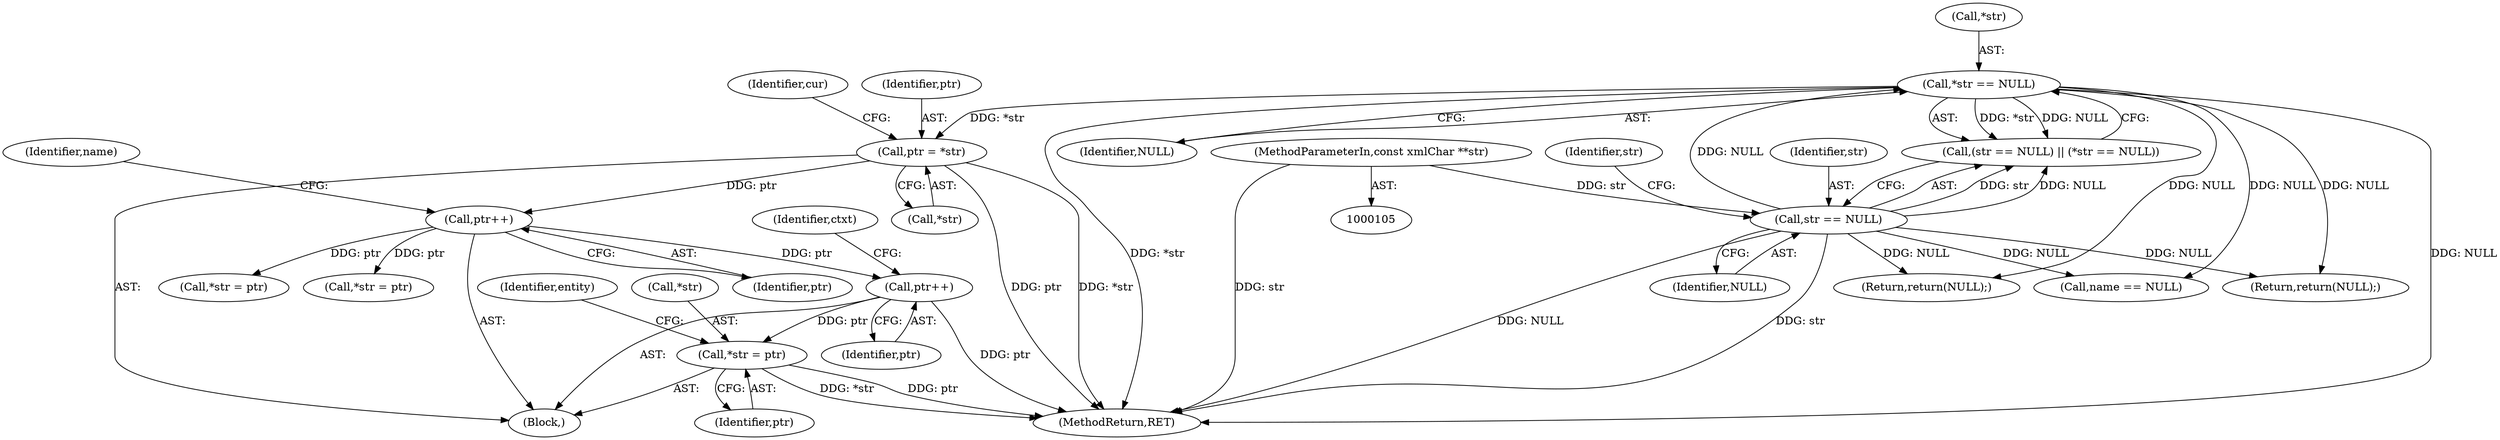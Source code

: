 digraph "0_Chrome_d0947db40187f4708c58e64cbd6013faf9eddeed_35@pointer" {
"1000293" [label="(Call,*str = ptr)"];
"1000185" [label="(Call,ptr++)"];
"1000141" [label="(Call,ptr++)"];
"1000127" [label="(Call,ptr = *str)"];
"1000121" [label="(Call,*str == NULL)"];
"1000118" [label="(Call,str == NULL)"];
"1000107" [label="(MethodParameterIn,const xmlChar **str)"];
"1000108" [label="(Block,)"];
"1000185" [label="(Call,ptr++)"];
"1000179" [label="(Call,*str = ptr)"];
"1000124" [label="(Identifier,NULL)"];
"1000118" [label="(Call,str == NULL)"];
"1000129" [label="(Call,*str)"];
"1000107" [label="(MethodParameterIn,const xmlChar **str)"];
"1000127" [label="(Call,ptr = *str)"];
"1000141" [label="(Call,ptr++)"];
"1000298" [label="(Identifier,entity)"];
"1000142" [label="(Identifier,ptr)"];
"1000186" [label="(Identifier,ptr)"];
"1000296" [label="(Identifier,ptr)"];
"1000125" [label="(Return,return(NULL);)"];
"1000119" [label="(Identifier,str)"];
"1000158" [label="(Call,*str = ptr)"];
"1000150" [label="(Call,name == NULL)"];
"1000117" [label="(Call,(str == NULL) || (*str == NULL))"];
"1000122" [label="(Call,*str)"];
"1000293" [label="(Call,*str = ptr)"];
"1000123" [label="(Identifier,str)"];
"1000144" [label="(Identifier,name)"];
"1000299" [label="(MethodReturn,RET)"];
"1000139" [label="(Return,return(NULL);)"];
"1000294" [label="(Call,*str)"];
"1000189" [label="(Identifier,ctxt)"];
"1000132" [label="(Identifier,cur)"];
"1000121" [label="(Call,*str == NULL)"];
"1000128" [label="(Identifier,ptr)"];
"1000120" [label="(Identifier,NULL)"];
"1000293" -> "1000108"  [label="AST: "];
"1000293" -> "1000296"  [label="CFG: "];
"1000294" -> "1000293"  [label="AST: "];
"1000296" -> "1000293"  [label="AST: "];
"1000298" -> "1000293"  [label="CFG: "];
"1000293" -> "1000299"  [label="DDG: *str"];
"1000293" -> "1000299"  [label="DDG: ptr"];
"1000185" -> "1000293"  [label="DDG: ptr"];
"1000185" -> "1000108"  [label="AST: "];
"1000185" -> "1000186"  [label="CFG: "];
"1000186" -> "1000185"  [label="AST: "];
"1000189" -> "1000185"  [label="CFG: "];
"1000185" -> "1000299"  [label="DDG: ptr"];
"1000141" -> "1000185"  [label="DDG: ptr"];
"1000141" -> "1000108"  [label="AST: "];
"1000141" -> "1000142"  [label="CFG: "];
"1000142" -> "1000141"  [label="AST: "];
"1000144" -> "1000141"  [label="CFG: "];
"1000127" -> "1000141"  [label="DDG: ptr"];
"1000141" -> "1000158"  [label="DDG: ptr"];
"1000141" -> "1000179"  [label="DDG: ptr"];
"1000127" -> "1000108"  [label="AST: "];
"1000127" -> "1000129"  [label="CFG: "];
"1000128" -> "1000127"  [label="AST: "];
"1000129" -> "1000127"  [label="AST: "];
"1000132" -> "1000127"  [label="CFG: "];
"1000127" -> "1000299"  [label="DDG: *str"];
"1000127" -> "1000299"  [label="DDG: ptr"];
"1000121" -> "1000127"  [label="DDG: *str"];
"1000121" -> "1000117"  [label="AST: "];
"1000121" -> "1000124"  [label="CFG: "];
"1000122" -> "1000121"  [label="AST: "];
"1000124" -> "1000121"  [label="AST: "];
"1000117" -> "1000121"  [label="CFG: "];
"1000121" -> "1000299"  [label="DDG: *str"];
"1000121" -> "1000299"  [label="DDG: NULL"];
"1000121" -> "1000117"  [label="DDG: *str"];
"1000121" -> "1000117"  [label="DDG: NULL"];
"1000118" -> "1000121"  [label="DDG: NULL"];
"1000121" -> "1000125"  [label="DDG: NULL"];
"1000121" -> "1000139"  [label="DDG: NULL"];
"1000121" -> "1000150"  [label="DDG: NULL"];
"1000118" -> "1000117"  [label="AST: "];
"1000118" -> "1000120"  [label="CFG: "];
"1000119" -> "1000118"  [label="AST: "];
"1000120" -> "1000118"  [label="AST: "];
"1000123" -> "1000118"  [label="CFG: "];
"1000117" -> "1000118"  [label="CFG: "];
"1000118" -> "1000299"  [label="DDG: NULL"];
"1000118" -> "1000299"  [label="DDG: str"];
"1000118" -> "1000117"  [label="DDG: str"];
"1000118" -> "1000117"  [label="DDG: NULL"];
"1000107" -> "1000118"  [label="DDG: str"];
"1000118" -> "1000125"  [label="DDG: NULL"];
"1000118" -> "1000139"  [label="DDG: NULL"];
"1000118" -> "1000150"  [label="DDG: NULL"];
"1000107" -> "1000105"  [label="AST: "];
"1000107" -> "1000299"  [label="DDG: str"];
}
